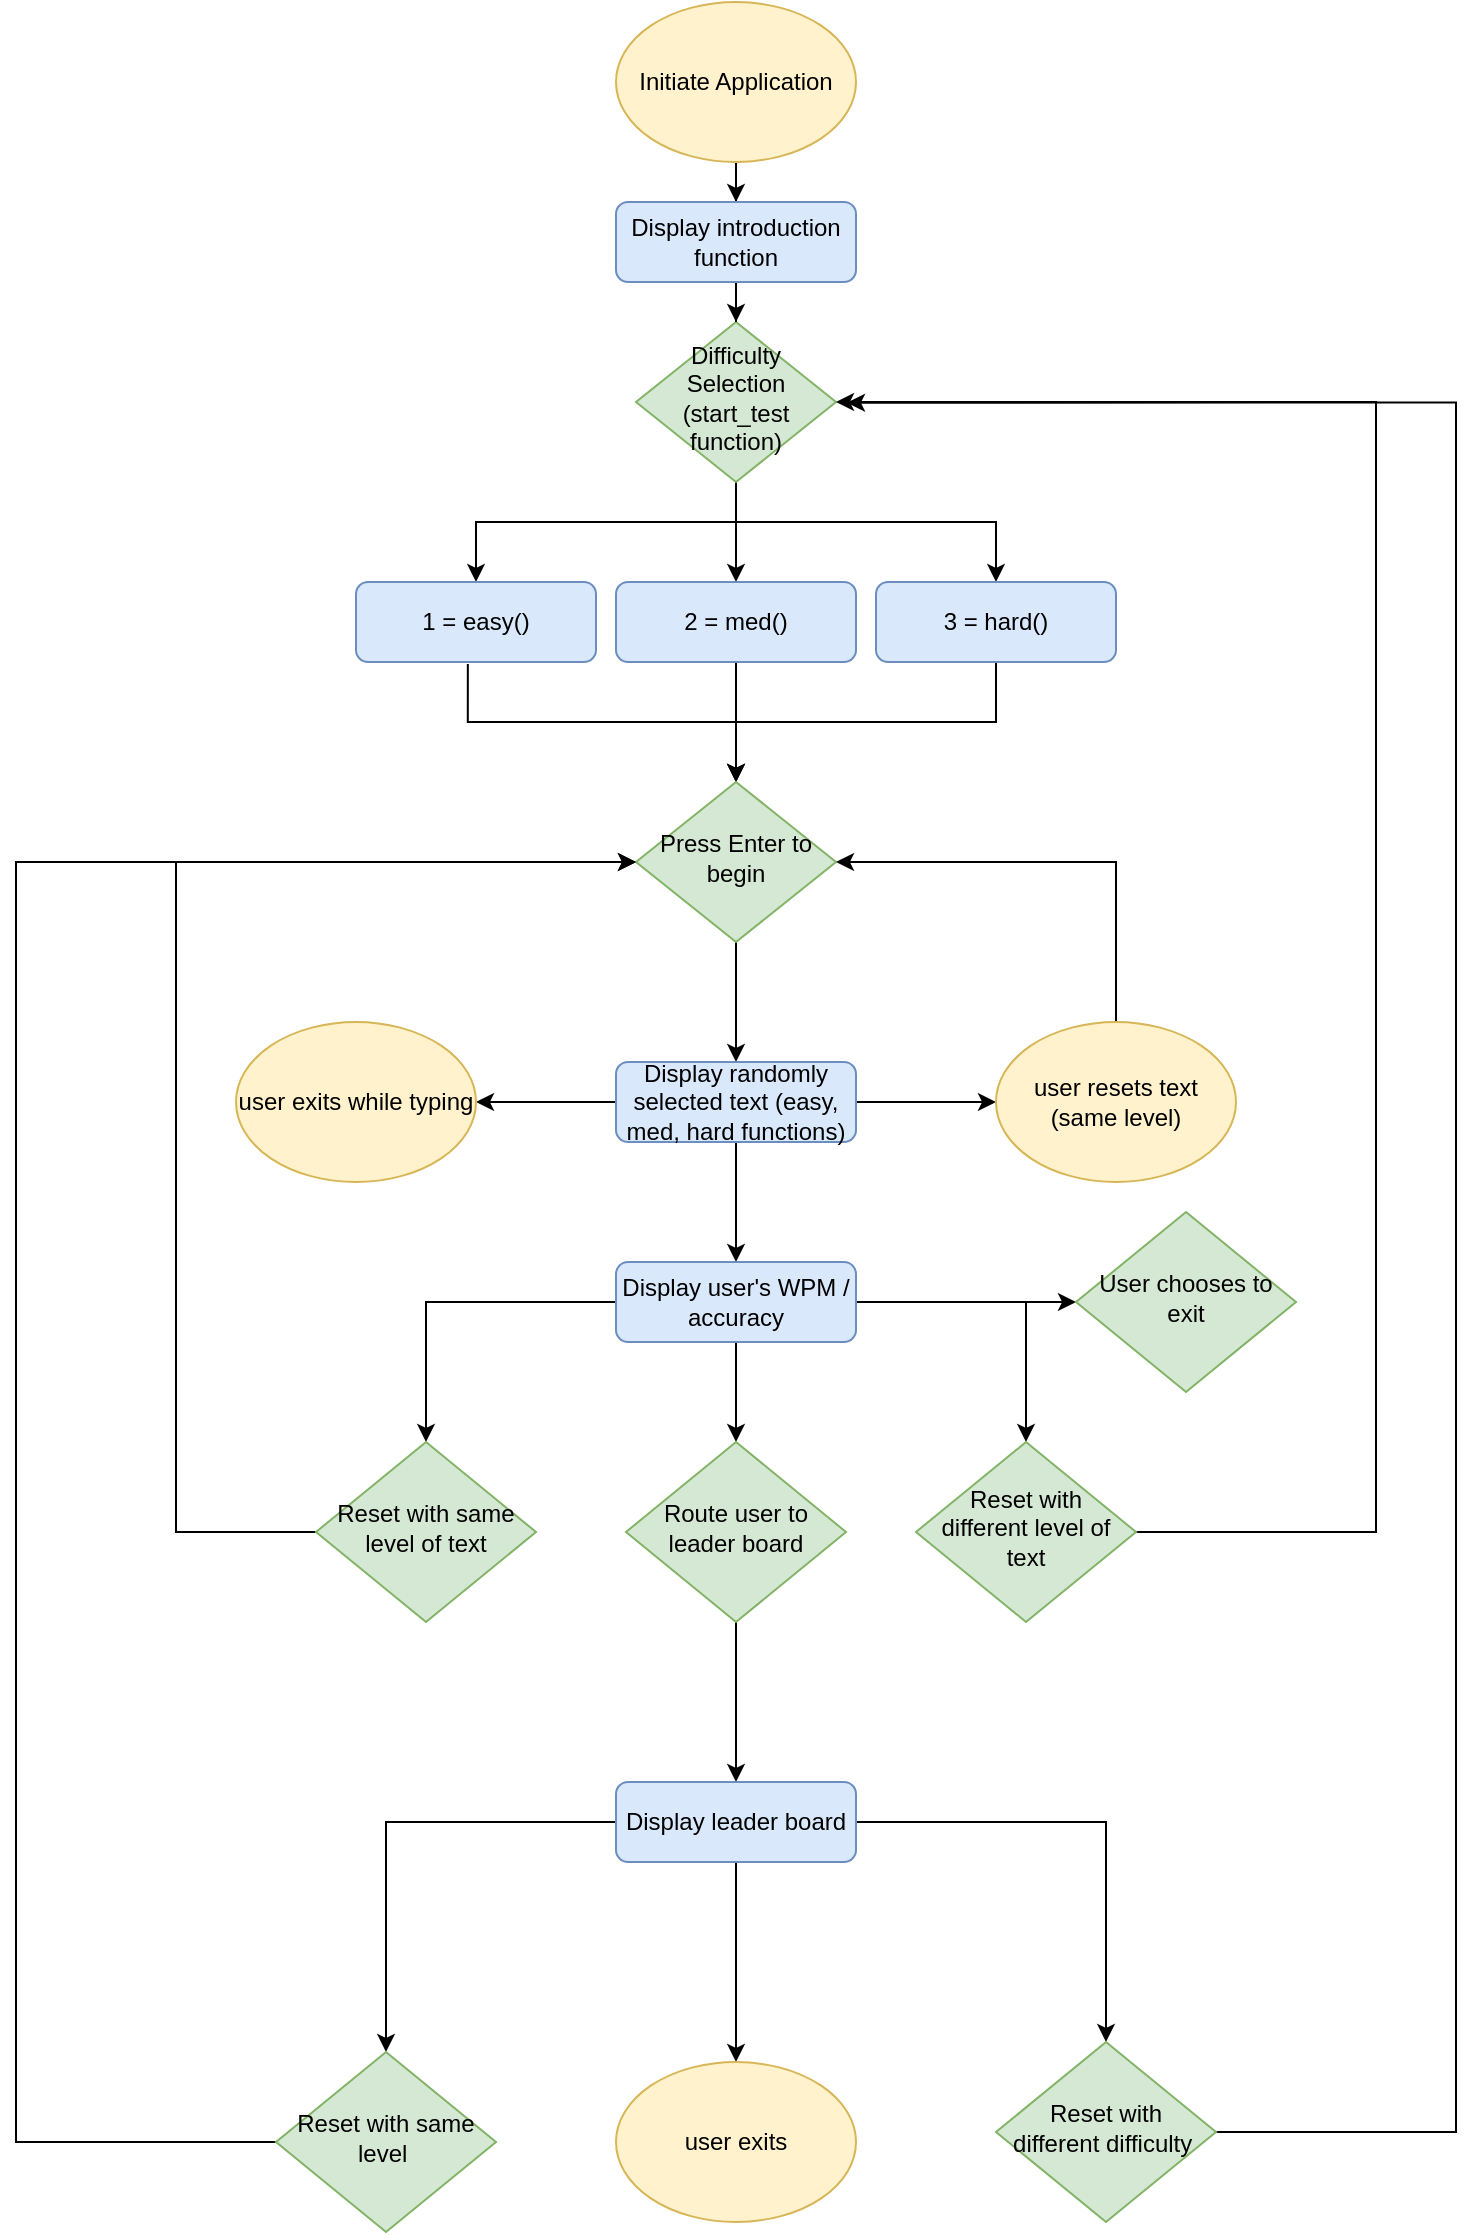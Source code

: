 <mxfile version="14.8.6" type="device"><diagram id="C5RBs43oDa-KdzZeNtuy" name="Page-1"><mxGraphModel dx="1662" dy="794" grid="1" gridSize="10" guides="1" tooltips="1" connect="1" arrows="1" fold="1" page="1" pageScale="1" pageWidth="827" pageHeight="1169" math="0" shadow="0"><root><mxCell id="WIyWlLk6GJQsqaUBKTNV-0"/><mxCell id="WIyWlLk6GJQsqaUBKTNV-1" parent="WIyWlLk6GJQsqaUBKTNV-0"/><mxCell id="OskwsrJWK8YUwIfSYeyg-9" style="edgeStyle=orthogonalEdgeStyle;rounded=0;orthogonalLoop=1;jettySize=auto;html=1;" parent="WIyWlLk6GJQsqaUBKTNV-1" source="WIyWlLk6GJQsqaUBKTNV-6" target="OskwsrJWK8YUwIfSYeyg-8" edge="1"><mxGeometry relative="1" as="geometry"><Array as="points"><mxPoint x="400" y="270"/><mxPoint x="270" y="270"/></Array></mxGeometry></mxCell><mxCell id="OskwsrJWK8YUwIfSYeyg-11" style="edgeStyle=orthogonalEdgeStyle;rounded=0;orthogonalLoop=1;jettySize=auto;html=1;entryX=0.5;entryY=0;entryDx=0;entryDy=0;" parent="WIyWlLk6GJQsqaUBKTNV-1" source="WIyWlLk6GJQsqaUBKTNV-6" target="OskwsrJWK8YUwIfSYeyg-2" edge="1"><mxGeometry relative="1" as="geometry"/></mxCell><mxCell id="OskwsrJWK8YUwIfSYeyg-13" style="edgeStyle=orthogonalEdgeStyle;rounded=0;orthogonalLoop=1;jettySize=auto;html=1;entryX=0.5;entryY=0;entryDx=0;entryDy=0;" parent="WIyWlLk6GJQsqaUBKTNV-1" source="WIyWlLk6GJQsqaUBKTNV-6" target="OskwsrJWK8YUwIfSYeyg-5" edge="1"><mxGeometry relative="1" as="geometry"><Array as="points"><mxPoint x="400" y="270"/><mxPoint x="530" y="270"/></Array></mxGeometry></mxCell><mxCell id="WIyWlLk6GJQsqaUBKTNV-6" value="Difficulty Selection (start_test function)" style="rhombus;whiteSpace=wrap;html=1;shadow=0;fontFamily=Helvetica;fontSize=12;align=center;strokeWidth=1;spacing=6;spacingTop=-4;fillColor=#d5e8d4;strokeColor=#82b366;" parent="WIyWlLk6GJQsqaUBKTNV-1" vertex="1"><mxGeometry x="350" y="170" width="100" height="80" as="geometry"/></mxCell><mxCell id="OskwsrJWK8YUwIfSYeyg-16" style="edgeStyle=orthogonalEdgeStyle;rounded=0;orthogonalLoop=1;jettySize=auto;html=1;entryX=0.5;entryY=0;entryDx=0;entryDy=0;" parent="WIyWlLk6GJQsqaUBKTNV-1" source="OskwsrJWK8YUwIfSYeyg-2" target="OskwsrJWK8YUwIfSYeyg-14" edge="1"><mxGeometry relative="1" as="geometry"/></mxCell><mxCell id="OskwsrJWK8YUwIfSYeyg-2" value="2 = med()" style="rounded=1;whiteSpace=wrap;html=1;fontSize=12;glass=0;strokeWidth=1;shadow=0;fillColor=#dae8fc;strokeColor=#6c8ebf;" parent="WIyWlLk6GJQsqaUBKTNV-1" vertex="1"><mxGeometry x="340" y="300" width="120" height="40" as="geometry"/></mxCell><mxCell id="OskwsrJWK8YUwIfSYeyg-18" style="edgeStyle=orthogonalEdgeStyle;rounded=0;orthogonalLoop=1;jettySize=auto;html=1;entryX=0.5;entryY=0;entryDx=0;entryDy=0;" parent="WIyWlLk6GJQsqaUBKTNV-1" source="OskwsrJWK8YUwIfSYeyg-5" target="OskwsrJWK8YUwIfSYeyg-14" edge="1"><mxGeometry relative="1" as="geometry"><Array as="points"><mxPoint x="530" y="370"/><mxPoint x="400" y="370"/></Array></mxGeometry></mxCell><mxCell id="OskwsrJWK8YUwIfSYeyg-5" value="3 = hard()" style="rounded=1;whiteSpace=wrap;html=1;fontSize=12;glass=0;strokeWidth=1;shadow=0;fillColor=#dae8fc;strokeColor=#6c8ebf;" parent="WIyWlLk6GJQsqaUBKTNV-1" vertex="1"><mxGeometry x="470" y="300" width="120" height="40" as="geometry"/></mxCell><mxCell id="OskwsrJWK8YUwIfSYeyg-17" style="edgeStyle=orthogonalEdgeStyle;rounded=0;orthogonalLoop=1;jettySize=auto;html=1;exitX=0.466;exitY=1.024;exitDx=0;exitDy=0;exitPerimeter=0;" parent="WIyWlLk6GJQsqaUBKTNV-1" source="OskwsrJWK8YUwIfSYeyg-8" target="OskwsrJWK8YUwIfSYeyg-14" edge="1"><mxGeometry relative="1" as="geometry"><mxPoint x="280" y="370" as="sourcePoint"/></mxGeometry></mxCell><mxCell id="OskwsrJWK8YUwIfSYeyg-8" value="1 = easy()" style="rounded=1;whiteSpace=wrap;html=1;fontSize=12;glass=0;strokeWidth=1;shadow=0;fillColor=#dae8fc;strokeColor=#6c8ebf;" parent="WIyWlLk6GJQsqaUBKTNV-1" vertex="1"><mxGeometry x="210" y="300" width="120" height="40" as="geometry"/></mxCell><mxCell id="BEy0c1E4p_5yjDB73s1m-1" style="edgeStyle=orthogonalEdgeStyle;rounded=0;orthogonalLoop=1;jettySize=auto;html=1;entryX=0.5;entryY=0;entryDx=0;entryDy=0;" parent="WIyWlLk6GJQsqaUBKTNV-1" source="OskwsrJWK8YUwIfSYeyg-14" target="BEy0c1E4p_5yjDB73s1m-0" edge="1"><mxGeometry relative="1" as="geometry"/></mxCell><mxCell id="OskwsrJWK8YUwIfSYeyg-14" value="Press Enter to begin" style="rhombus;whiteSpace=wrap;html=1;shadow=0;fontFamily=Helvetica;fontSize=12;align=center;strokeWidth=1;spacing=6;spacingTop=-4;fillColor=#d5e8d4;strokeColor=#82b366;" parent="WIyWlLk6GJQsqaUBKTNV-1" vertex="1"><mxGeometry x="350" y="400" width="100" height="80" as="geometry"/></mxCell><mxCell id="BEy0c1E4p_5yjDB73s1m-25" style="edgeStyle=orthogonalEdgeStyle;rounded=0;orthogonalLoop=1;jettySize=auto;html=1;" parent="WIyWlLk6GJQsqaUBKTNV-1" source="OskwsrJWK8YUwIfSYeyg-19" target="BEy0c1E4p_5yjDB73s1m-24" edge="1"><mxGeometry relative="1" as="geometry"/></mxCell><mxCell id="OskwsrJWK8YUwIfSYeyg-19" value="Initiate Application" style="ellipse;whiteSpace=wrap;html=1;fillColor=#fff2cc;strokeColor=#d6b656;" parent="WIyWlLk6GJQsqaUBKTNV-1" vertex="1"><mxGeometry x="340" y="10" width="120" height="80" as="geometry"/></mxCell><mxCell id="BEy0c1E4p_5yjDB73s1m-9" style="edgeStyle=orthogonalEdgeStyle;rounded=0;orthogonalLoop=1;jettySize=auto;html=1;entryX=0.5;entryY=0;entryDx=0;entryDy=0;" parent="WIyWlLk6GJQsqaUBKTNV-1" source="BEy0c1E4p_5yjDB73s1m-0" target="BEy0c1E4p_5yjDB73s1m-8" edge="1"><mxGeometry relative="1" as="geometry"/></mxCell><mxCell id="BEy0c1E4p_5yjDB73s1m-35" style="edgeStyle=orthogonalEdgeStyle;rounded=0;orthogonalLoop=1;jettySize=auto;html=1;entryX=1;entryY=0.5;entryDx=0;entryDy=0;" parent="WIyWlLk6GJQsqaUBKTNV-1" source="BEy0c1E4p_5yjDB73s1m-0" target="BEy0c1E4p_5yjDB73s1m-34" edge="1"><mxGeometry relative="1" as="geometry"/></mxCell><mxCell id="BEy0c1E4p_5yjDB73s1m-37" style="edgeStyle=orthogonalEdgeStyle;rounded=0;orthogonalLoop=1;jettySize=auto;html=1;" parent="WIyWlLk6GJQsqaUBKTNV-1" source="BEy0c1E4p_5yjDB73s1m-0" target="BEy0c1E4p_5yjDB73s1m-36" edge="1"><mxGeometry relative="1" as="geometry"/></mxCell><mxCell id="BEy0c1E4p_5yjDB73s1m-0" value="Display randomly selected text (easy, med, hard functions)" style="rounded=1;whiteSpace=wrap;html=1;fontSize=12;glass=0;strokeWidth=1;shadow=0;fillColor=#dae8fc;strokeColor=#6c8ebf;" parent="WIyWlLk6GJQsqaUBKTNV-1" vertex="1"><mxGeometry x="340" y="540" width="120" height="40" as="geometry"/></mxCell><mxCell id="BEy0c1E4p_5yjDB73s1m-13" style="edgeStyle=orthogonalEdgeStyle;rounded=0;orthogonalLoop=1;jettySize=auto;html=1;entryX=0.5;entryY=0;entryDx=0;entryDy=0;" parent="WIyWlLk6GJQsqaUBKTNV-1" source="BEy0c1E4p_5yjDB73s1m-8" target="BEy0c1E4p_5yjDB73s1m-11" edge="1"><mxGeometry relative="1" as="geometry"/></mxCell><mxCell id="BEy0c1E4p_5yjDB73s1m-16" style="edgeStyle=orthogonalEdgeStyle;rounded=0;orthogonalLoop=1;jettySize=auto;html=1;" parent="WIyWlLk6GJQsqaUBKTNV-1" source="BEy0c1E4p_5yjDB73s1m-8" target="BEy0c1E4p_5yjDB73s1m-15" edge="1"><mxGeometry relative="1" as="geometry"/></mxCell><mxCell id="BEy0c1E4p_5yjDB73s1m-23" style="edgeStyle=orthogonalEdgeStyle;rounded=0;orthogonalLoop=1;jettySize=auto;html=1;entryX=0;entryY=0.5;entryDx=0;entryDy=0;" parent="WIyWlLk6GJQsqaUBKTNV-1" source="BEy0c1E4p_5yjDB73s1m-8" target="BEy0c1E4p_5yjDB73s1m-19" edge="1"><mxGeometry relative="1" as="geometry"/></mxCell><mxCell id="BEy0c1E4p_5yjDB73s1m-30" style="edgeStyle=orthogonalEdgeStyle;rounded=0;orthogonalLoop=1;jettySize=auto;html=1;" parent="WIyWlLk6GJQsqaUBKTNV-1" source="BEy0c1E4p_5yjDB73s1m-8" target="BEy0c1E4p_5yjDB73s1m-29" edge="1"><mxGeometry relative="1" as="geometry"/></mxCell><mxCell id="BEy0c1E4p_5yjDB73s1m-8" value="Display user's WPM / accuracy" style="rounded=1;whiteSpace=wrap;html=1;fontSize=12;glass=0;strokeWidth=1;shadow=0;fillColor=#dae8fc;strokeColor=#6c8ebf;" parent="WIyWlLk6GJQsqaUBKTNV-1" vertex="1"><mxGeometry x="340" y="640" width="120" height="40" as="geometry"/></mxCell><mxCell id="BEy0c1E4p_5yjDB73s1m-47" style="edgeStyle=orthogonalEdgeStyle;rounded=0;orthogonalLoop=1;jettySize=auto;html=1;entryX=1;entryY=0.5;entryDx=0;entryDy=0;" parent="WIyWlLk6GJQsqaUBKTNV-1" source="BEy0c1E4p_5yjDB73s1m-11" target="WIyWlLk6GJQsqaUBKTNV-6" edge="1"><mxGeometry relative="1" as="geometry"><Array as="points"><mxPoint x="720" y="775"/><mxPoint x="720" y="210"/></Array></mxGeometry></mxCell><mxCell id="BEy0c1E4p_5yjDB73s1m-11" value="Reset with different level of text" style="rhombus;whiteSpace=wrap;html=1;shadow=0;fontFamily=Helvetica;fontSize=12;align=center;strokeWidth=1;spacing=6;spacingTop=-4;fillColor=#d5e8d4;strokeColor=#82b366;" parent="WIyWlLk6GJQsqaUBKTNV-1" vertex="1"><mxGeometry x="490" y="730" width="110" height="90" as="geometry"/></mxCell><mxCell id="BEy0c1E4p_5yjDB73s1m-21" style="edgeStyle=orthogonalEdgeStyle;rounded=0;orthogonalLoop=1;jettySize=auto;html=1;entryX=0;entryY=0.5;entryDx=0;entryDy=0;" parent="WIyWlLk6GJQsqaUBKTNV-1" source="BEy0c1E4p_5yjDB73s1m-15" target="OskwsrJWK8YUwIfSYeyg-14" edge="1"><mxGeometry relative="1" as="geometry"><mxPoint x="120" y="440" as="targetPoint"/><Array as="points"><mxPoint x="120" y="775"/><mxPoint x="120" y="440"/></Array></mxGeometry></mxCell><mxCell id="BEy0c1E4p_5yjDB73s1m-15" value="Reset with same level of text" style="rhombus;whiteSpace=wrap;html=1;shadow=0;fontFamily=Helvetica;fontSize=12;align=center;strokeWidth=1;spacing=6;spacingTop=-4;fillColor=#d5e8d4;strokeColor=#82b366;" parent="WIyWlLk6GJQsqaUBKTNV-1" vertex="1"><mxGeometry x="190" y="730" width="110" height="90" as="geometry"/></mxCell><mxCell id="BEy0c1E4p_5yjDB73s1m-19" value="User chooses to exit" style="rhombus;whiteSpace=wrap;html=1;shadow=0;fontFamily=Helvetica;fontSize=12;align=center;strokeWidth=1;spacing=6;spacingTop=-4;fillColor=#d5e8d4;strokeColor=#82b366;" parent="WIyWlLk6GJQsqaUBKTNV-1" vertex="1"><mxGeometry x="570" y="615" width="110" height="90" as="geometry"/></mxCell><mxCell id="dbp5TsDKY4CVzjVY-bhK-0" style="edgeStyle=orthogonalEdgeStyle;rounded=0;orthogonalLoop=1;jettySize=auto;html=1;" parent="WIyWlLk6GJQsqaUBKTNV-1" source="BEy0c1E4p_5yjDB73s1m-24" target="WIyWlLk6GJQsqaUBKTNV-6" edge="1"><mxGeometry relative="1" as="geometry"/></mxCell><mxCell id="BEy0c1E4p_5yjDB73s1m-24" value="Display introduction function" style="rounded=1;whiteSpace=wrap;html=1;fontSize=12;glass=0;strokeWidth=1;shadow=0;fillColor=#dae8fc;strokeColor=#6c8ebf;" parent="WIyWlLk6GJQsqaUBKTNV-1" vertex="1"><mxGeometry x="340" y="110" width="120" height="40" as="geometry"/></mxCell><mxCell id="BEy0c1E4p_5yjDB73s1m-32" style="edgeStyle=orthogonalEdgeStyle;rounded=0;orthogonalLoop=1;jettySize=auto;html=1;entryX=0.5;entryY=0;entryDx=0;entryDy=0;" parent="WIyWlLk6GJQsqaUBKTNV-1" source="BEy0c1E4p_5yjDB73s1m-29" target="BEy0c1E4p_5yjDB73s1m-31" edge="1"><mxGeometry relative="1" as="geometry"/></mxCell><mxCell id="BEy0c1E4p_5yjDB73s1m-29" value="Route user to leader board" style="rhombus;whiteSpace=wrap;html=1;shadow=0;fontFamily=Helvetica;fontSize=12;align=center;strokeWidth=1;spacing=6;spacingTop=-4;fillColor=#d5e8d4;strokeColor=#82b366;" parent="WIyWlLk6GJQsqaUBKTNV-1" vertex="1"><mxGeometry x="345" y="730" width="110" height="90" as="geometry"/></mxCell><mxCell id="BEy0c1E4p_5yjDB73s1m-42" style="edgeStyle=orthogonalEdgeStyle;rounded=0;orthogonalLoop=1;jettySize=auto;html=1;entryX=0.5;entryY=0;entryDx=0;entryDy=0;" parent="WIyWlLk6GJQsqaUBKTNV-1" source="BEy0c1E4p_5yjDB73s1m-31" target="BEy0c1E4p_5yjDB73s1m-41" edge="1"><mxGeometry relative="1" as="geometry"/></mxCell><mxCell id="BEy0c1E4p_5yjDB73s1m-44" style="edgeStyle=orthogonalEdgeStyle;rounded=0;orthogonalLoop=1;jettySize=auto;html=1;entryX=0.5;entryY=0;entryDx=0;entryDy=0;" parent="WIyWlLk6GJQsqaUBKTNV-1" source="BEy0c1E4p_5yjDB73s1m-31" target="BEy0c1E4p_5yjDB73s1m-43" edge="1"><mxGeometry relative="1" as="geometry"/></mxCell><mxCell id="BEy0c1E4p_5yjDB73s1m-45" style="edgeStyle=orthogonalEdgeStyle;rounded=0;orthogonalLoop=1;jettySize=auto;html=1;entryX=0.5;entryY=0;entryDx=0;entryDy=0;" parent="WIyWlLk6GJQsqaUBKTNV-1" source="BEy0c1E4p_5yjDB73s1m-31" target="BEy0c1E4p_5yjDB73s1m-40" edge="1"><mxGeometry relative="1" as="geometry"/></mxCell><mxCell id="BEy0c1E4p_5yjDB73s1m-31" value="Display leader board" style="rounded=1;whiteSpace=wrap;html=1;fontSize=12;glass=0;strokeWidth=1;shadow=0;fillColor=#dae8fc;strokeColor=#6c8ebf;" parent="WIyWlLk6GJQsqaUBKTNV-1" vertex="1"><mxGeometry x="340" y="900" width="120" height="40" as="geometry"/></mxCell><mxCell id="BEy0c1E4p_5yjDB73s1m-34" value="user exits while typing" style="ellipse;whiteSpace=wrap;html=1;fillColor=#fff2cc;strokeColor=#d6b656;" parent="WIyWlLk6GJQsqaUBKTNV-1" vertex="1"><mxGeometry x="150" y="520" width="120" height="80" as="geometry"/></mxCell><mxCell id="BEy0c1E4p_5yjDB73s1m-38" style="edgeStyle=orthogonalEdgeStyle;rounded=0;orthogonalLoop=1;jettySize=auto;html=1;entryX=1;entryY=0.5;entryDx=0;entryDy=0;" parent="WIyWlLk6GJQsqaUBKTNV-1" source="BEy0c1E4p_5yjDB73s1m-36" target="OskwsrJWK8YUwIfSYeyg-14" edge="1"><mxGeometry relative="1" as="geometry"><Array as="points"><mxPoint x="590" y="440"/></Array></mxGeometry></mxCell><mxCell id="BEy0c1E4p_5yjDB73s1m-36" value="user resets text (same level)" style="ellipse;whiteSpace=wrap;html=1;fillColor=#fff2cc;strokeColor=#d6b656;" parent="WIyWlLk6GJQsqaUBKTNV-1" vertex="1"><mxGeometry x="530" y="520" width="120" height="80" as="geometry"/></mxCell><mxCell id="BEy0c1E4p_5yjDB73s1m-48" style="edgeStyle=orthogonalEdgeStyle;rounded=0;orthogonalLoop=1;jettySize=auto;html=1;entryX=1.055;entryY=0.504;entryDx=0;entryDy=0;entryPerimeter=0;" parent="WIyWlLk6GJQsqaUBKTNV-1" source="BEy0c1E4p_5yjDB73s1m-40" target="WIyWlLk6GJQsqaUBKTNV-6" edge="1"><mxGeometry relative="1" as="geometry"><Array as="points"><mxPoint x="760" y="1075"/><mxPoint x="760" y="210"/></Array></mxGeometry></mxCell><mxCell id="BEy0c1E4p_5yjDB73s1m-40" value="Reset with different difficulty&amp;nbsp;" style="rhombus;whiteSpace=wrap;html=1;shadow=0;fontFamily=Helvetica;fontSize=12;align=center;strokeWidth=1;spacing=6;spacingTop=-4;fillColor=#d5e8d4;strokeColor=#82b366;" parent="WIyWlLk6GJQsqaUBKTNV-1" vertex="1"><mxGeometry x="530" y="1030" width="110" height="90" as="geometry"/></mxCell><mxCell id="BEy0c1E4p_5yjDB73s1m-41" value="user exits" style="ellipse;whiteSpace=wrap;html=1;fillColor=#fff2cc;strokeColor=#d6b656;" parent="WIyWlLk6GJQsqaUBKTNV-1" vertex="1"><mxGeometry x="340" y="1040" width="120" height="80" as="geometry"/></mxCell><mxCell id="BEy0c1E4p_5yjDB73s1m-46" style="edgeStyle=orthogonalEdgeStyle;rounded=0;orthogonalLoop=1;jettySize=auto;html=1;entryX=0;entryY=0.5;entryDx=0;entryDy=0;" parent="WIyWlLk6GJQsqaUBKTNV-1" source="BEy0c1E4p_5yjDB73s1m-43" target="OskwsrJWK8YUwIfSYeyg-14" edge="1"><mxGeometry relative="1" as="geometry"><Array as="points"><mxPoint x="40" y="1080"/><mxPoint x="40" y="440"/></Array></mxGeometry></mxCell><mxCell id="BEy0c1E4p_5yjDB73s1m-43" value="Reset with same level&amp;nbsp;" style="rhombus;whiteSpace=wrap;html=1;shadow=0;fontFamily=Helvetica;fontSize=12;align=center;strokeWidth=1;spacing=6;spacingTop=-4;fillColor=#d5e8d4;strokeColor=#82b366;" parent="WIyWlLk6GJQsqaUBKTNV-1" vertex="1"><mxGeometry x="170" y="1035" width="110" height="90" as="geometry"/></mxCell></root></mxGraphModel></diagram></mxfile>